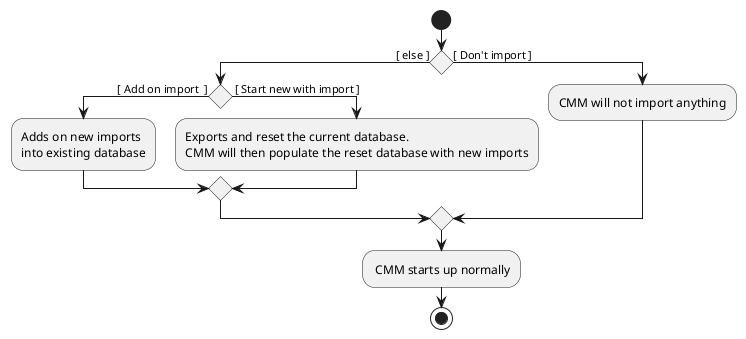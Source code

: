 @startuml
'https://plantuml.com/activity-diagram-beta

start
if () then ([ else ])
  if () then ([ Add on import  ])
    :Adds on new imports \ninto existing database;
  else ( [ Start new with import ] )
      :Exports and reset the current database.\nCMM will then populate the reset database with new imports;
  endif
else ([ Don't import ])
    :CMM will not import anything;
endif
- CMM starts up normally
stop

@enduml
